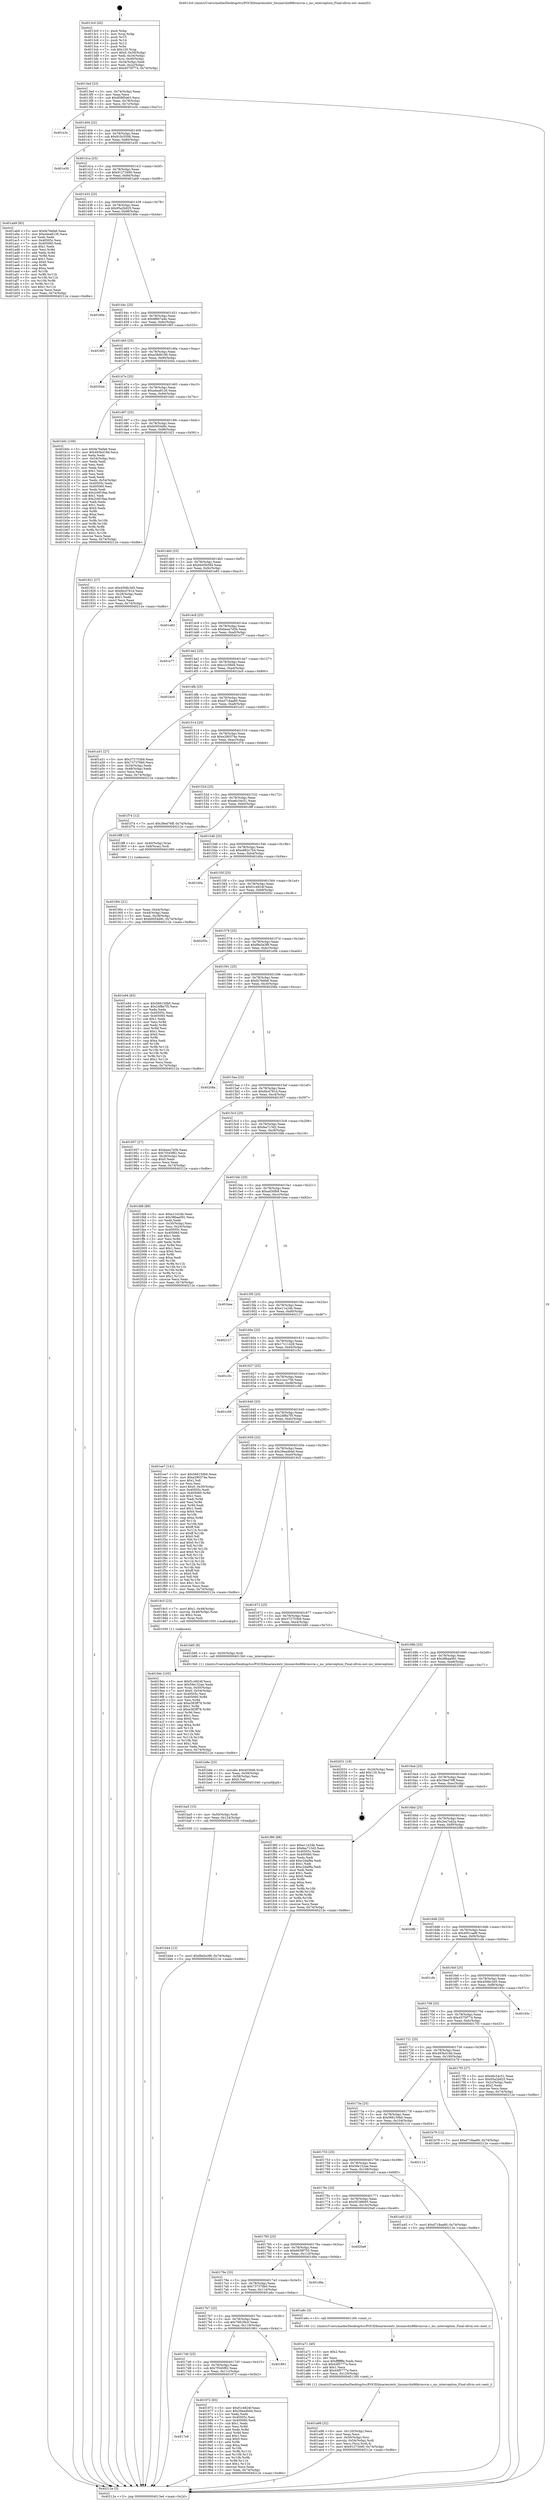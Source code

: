 digraph "0x4013c0" {
  label = "0x4013c0 (/mnt/c/Users/mathe/Desktop/tcc/POCII/binaries/extr_linuxarchx86kvmsvm.c_mc_interception_Final-ollvm.out::main(0))"
  labelloc = "t"
  node[shape=record]

  Entry [label="",width=0.3,height=0.3,shape=circle,fillcolor=black,style=filled]
  "0x4013ed" [label="{
     0x4013ed [23]\l
     | [instrs]\l
     &nbsp;&nbsp;0x4013ed \<+3\>: mov -0x74(%rbp),%eax\l
     &nbsp;&nbsp;0x4013f0 \<+2\>: mov %eax,%ecx\l
     &nbsp;&nbsp;0x4013f2 \<+6\>: sub $0x858f5e63,%ecx\l
     &nbsp;&nbsp;0x4013f8 \<+3\>: mov %eax,-0x78(%rbp)\l
     &nbsp;&nbsp;0x4013fb \<+3\>: mov %ecx,-0x7c(%rbp)\l
     &nbsp;&nbsp;0x4013fe \<+6\>: je 0000000000401e3c \<main+0xa7c\>\l
  }"]
  "0x401e3c" [label="{
     0x401e3c\l
  }", style=dashed]
  "0x401404" [label="{
     0x401404 [22]\l
     | [instrs]\l
     &nbsp;&nbsp;0x401404 \<+5\>: jmp 0000000000401409 \<main+0x49\>\l
     &nbsp;&nbsp;0x401409 \<+3\>: mov -0x78(%rbp),%eax\l
     &nbsp;&nbsp;0x40140c \<+5\>: sub $0x910c5508,%eax\l
     &nbsp;&nbsp;0x401411 \<+3\>: mov %eax,-0x80(%rbp)\l
     &nbsp;&nbsp;0x401414 \<+6\>: je 0000000000401e30 \<main+0xa70\>\l
  }"]
  Exit [label="",width=0.3,height=0.3,shape=circle,fillcolor=black,style=filled,peripheries=2]
  "0x401e30" [label="{
     0x401e30\l
  }", style=dashed]
  "0x40141a" [label="{
     0x40141a [25]\l
     | [instrs]\l
     &nbsp;&nbsp;0x40141a \<+5\>: jmp 000000000040141f \<main+0x5f\>\l
     &nbsp;&nbsp;0x40141f \<+3\>: mov -0x78(%rbp),%eax\l
     &nbsp;&nbsp;0x401422 \<+5\>: sub $0x91273490,%eax\l
     &nbsp;&nbsp;0x401427 \<+6\>: mov %eax,-0x84(%rbp)\l
     &nbsp;&nbsp;0x40142d \<+6\>: je 0000000000401ab9 \<main+0x6f9\>\l
  }"]
  "0x401bb4" [label="{
     0x401bb4 [12]\l
     | [instrs]\l
     &nbsp;&nbsp;0x401bb4 \<+7\>: movl $0xf9a5e3f8,-0x74(%rbp)\l
     &nbsp;&nbsp;0x401bbb \<+5\>: jmp 000000000040212e \<main+0xd6e\>\l
  }"]
  "0x401ab9" [label="{
     0x401ab9 [83]\l
     | [instrs]\l
     &nbsp;&nbsp;0x401ab9 \<+5\>: mov $0xfa76efa6,%eax\l
     &nbsp;&nbsp;0x401abe \<+5\>: mov $0xa4ea8126,%ecx\l
     &nbsp;&nbsp;0x401ac3 \<+2\>: xor %edx,%edx\l
     &nbsp;&nbsp;0x401ac5 \<+7\>: mov 0x40505c,%esi\l
     &nbsp;&nbsp;0x401acc \<+7\>: mov 0x405060,%edi\l
     &nbsp;&nbsp;0x401ad3 \<+3\>: sub $0x1,%edx\l
     &nbsp;&nbsp;0x401ad6 \<+3\>: mov %esi,%r8d\l
     &nbsp;&nbsp;0x401ad9 \<+3\>: add %edx,%r8d\l
     &nbsp;&nbsp;0x401adc \<+4\>: imul %r8d,%esi\l
     &nbsp;&nbsp;0x401ae0 \<+3\>: and $0x1,%esi\l
     &nbsp;&nbsp;0x401ae3 \<+3\>: cmp $0x0,%esi\l
     &nbsp;&nbsp;0x401ae6 \<+4\>: sete %r9b\l
     &nbsp;&nbsp;0x401aea \<+3\>: cmp $0xa,%edi\l
     &nbsp;&nbsp;0x401aed \<+4\>: setl %r10b\l
     &nbsp;&nbsp;0x401af1 \<+3\>: mov %r9b,%r11b\l
     &nbsp;&nbsp;0x401af4 \<+3\>: and %r10b,%r11b\l
     &nbsp;&nbsp;0x401af7 \<+3\>: xor %r10b,%r9b\l
     &nbsp;&nbsp;0x401afa \<+3\>: or %r9b,%r11b\l
     &nbsp;&nbsp;0x401afd \<+4\>: test $0x1,%r11b\l
     &nbsp;&nbsp;0x401b01 \<+3\>: cmovne %ecx,%eax\l
     &nbsp;&nbsp;0x401b04 \<+3\>: mov %eax,-0x74(%rbp)\l
     &nbsp;&nbsp;0x401b07 \<+5\>: jmp 000000000040212e \<main+0xd6e\>\l
  }"]
  "0x401433" [label="{
     0x401433 [25]\l
     | [instrs]\l
     &nbsp;&nbsp;0x401433 \<+5\>: jmp 0000000000401438 \<main+0x78\>\l
     &nbsp;&nbsp;0x401438 \<+3\>: mov -0x78(%rbp),%eax\l
     &nbsp;&nbsp;0x40143b \<+5\>: sub $0x95a2b925,%eax\l
     &nbsp;&nbsp;0x401440 \<+6\>: mov %eax,-0x88(%rbp)\l
     &nbsp;&nbsp;0x401446 \<+6\>: je 000000000040180e \<main+0x44e\>\l
  }"]
  "0x401ba5" [label="{
     0x401ba5 [15]\l
     | [instrs]\l
     &nbsp;&nbsp;0x401ba5 \<+4\>: mov -0x50(%rbp),%rdi\l
     &nbsp;&nbsp;0x401ba9 \<+6\>: mov %eax,-0x124(%rbp)\l
     &nbsp;&nbsp;0x401baf \<+5\>: call 0000000000401030 \<free@plt\>\l
     | [calls]\l
     &nbsp;&nbsp;0x401030 \{1\} (unknown)\l
  }"]
  "0x40180e" [label="{
     0x40180e\l
  }", style=dashed]
  "0x40144c" [label="{
     0x40144c [25]\l
     | [instrs]\l
     &nbsp;&nbsp;0x40144c \<+5\>: jmp 0000000000401451 \<main+0x91\>\l
     &nbsp;&nbsp;0x401451 \<+3\>: mov -0x78(%rbp),%eax\l
     &nbsp;&nbsp;0x401454 \<+5\>: sub $0x9f667a4b,%eax\l
     &nbsp;&nbsp;0x401459 \<+6\>: mov %eax,-0x8c(%rbp)\l
     &nbsp;&nbsp;0x40145f \<+6\>: je 00000000004018f3 \<main+0x533\>\l
  }"]
  "0x401b8e" [label="{
     0x401b8e [23]\l
     | [instrs]\l
     &nbsp;&nbsp;0x401b8e \<+10\>: movabs $0x4030d6,%rdi\l
     &nbsp;&nbsp;0x401b98 \<+3\>: mov %eax,-0x58(%rbp)\l
     &nbsp;&nbsp;0x401b9b \<+3\>: mov -0x58(%rbp),%esi\l
     &nbsp;&nbsp;0x401b9e \<+2\>: mov $0x0,%al\l
     &nbsp;&nbsp;0x401ba0 \<+5\>: call 0000000000401040 \<printf@plt\>\l
     | [calls]\l
     &nbsp;&nbsp;0x401040 \{1\} (unknown)\l
  }"]
  "0x4018f3" [label="{
     0x4018f3\l
  }", style=dashed]
  "0x401465" [label="{
     0x401465 [25]\l
     | [instrs]\l
     &nbsp;&nbsp;0x401465 \<+5\>: jmp 000000000040146a \<main+0xaa\>\l
     &nbsp;&nbsp;0x40146a \<+3\>: mov -0x78(%rbp),%eax\l
     &nbsp;&nbsp;0x40146d \<+5\>: sub $0xa38d6190,%eax\l
     &nbsp;&nbsp;0x401472 \<+6\>: mov %eax,-0x90(%rbp)\l
     &nbsp;&nbsp;0x401478 \<+6\>: je 0000000000402044 \<main+0xc84\>\l
  }"]
  "0x401a99" [label="{
     0x401a99 [32]\l
     | [instrs]\l
     &nbsp;&nbsp;0x401a99 \<+6\>: mov -0x120(%rbp),%ecx\l
     &nbsp;&nbsp;0x401a9f \<+3\>: imul %eax,%ecx\l
     &nbsp;&nbsp;0x401aa2 \<+4\>: mov -0x50(%rbp),%rsi\l
     &nbsp;&nbsp;0x401aa6 \<+4\>: movslq -0x54(%rbp),%rdi\l
     &nbsp;&nbsp;0x401aaa \<+3\>: mov %ecx,(%rsi,%rdi,4)\l
     &nbsp;&nbsp;0x401aad \<+7\>: movl $0x91273490,-0x74(%rbp)\l
     &nbsp;&nbsp;0x401ab4 \<+5\>: jmp 000000000040212e \<main+0xd6e\>\l
  }"]
  "0x402044" [label="{
     0x402044\l
  }", style=dashed]
  "0x40147e" [label="{
     0x40147e [25]\l
     | [instrs]\l
     &nbsp;&nbsp;0x40147e \<+5\>: jmp 0000000000401483 \<main+0xc3\>\l
     &nbsp;&nbsp;0x401483 \<+3\>: mov -0x78(%rbp),%eax\l
     &nbsp;&nbsp;0x401486 \<+5\>: sub $0xa4ea8126,%eax\l
     &nbsp;&nbsp;0x40148b \<+6\>: mov %eax,-0x94(%rbp)\l
     &nbsp;&nbsp;0x401491 \<+6\>: je 0000000000401b0c \<main+0x74c\>\l
  }"]
  "0x401a71" [label="{
     0x401a71 [40]\l
     | [instrs]\l
     &nbsp;&nbsp;0x401a71 \<+5\>: mov $0x2,%ecx\l
     &nbsp;&nbsp;0x401a76 \<+1\>: cltd\l
     &nbsp;&nbsp;0x401a77 \<+2\>: idiv %ecx\l
     &nbsp;&nbsp;0x401a79 \<+6\>: imul $0xfffffffe,%edx,%ecx\l
     &nbsp;&nbsp;0x401a7f \<+6\>: sub $0x44f5777e,%ecx\l
     &nbsp;&nbsp;0x401a85 \<+3\>: add $0x1,%ecx\l
     &nbsp;&nbsp;0x401a88 \<+6\>: add $0x44f5777e,%ecx\l
     &nbsp;&nbsp;0x401a8e \<+6\>: mov %ecx,-0x120(%rbp)\l
     &nbsp;&nbsp;0x401a94 \<+5\>: call 0000000000401160 \<next_i\>\l
     | [calls]\l
     &nbsp;&nbsp;0x401160 \{1\} (/mnt/c/Users/mathe/Desktop/tcc/POCII/binaries/extr_linuxarchx86kvmsvm.c_mc_interception_Final-ollvm.out::next_i)\l
  }"]
  "0x401b0c" [label="{
     0x401b0c [109]\l
     | [instrs]\l
     &nbsp;&nbsp;0x401b0c \<+5\>: mov $0xfa76efa6,%eax\l
     &nbsp;&nbsp;0x401b11 \<+5\>: mov $0x493b418d,%ecx\l
     &nbsp;&nbsp;0x401b16 \<+2\>: xor %edx,%edx\l
     &nbsp;&nbsp;0x401b18 \<+3\>: mov -0x54(%rbp),%esi\l
     &nbsp;&nbsp;0x401b1b \<+2\>: mov %edx,%edi\l
     &nbsp;&nbsp;0x401b1d \<+2\>: sub %esi,%edi\l
     &nbsp;&nbsp;0x401b1f \<+2\>: mov %edx,%esi\l
     &nbsp;&nbsp;0x401b21 \<+3\>: sub $0x1,%esi\l
     &nbsp;&nbsp;0x401b24 \<+2\>: add %esi,%edi\l
     &nbsp;&nbsp;0x401b26 \<+2\>: sub %edi,%edx\l
     &nbsp;&nbsp;0x401b28 \<+3\>: mov %edx,-0x54(%rbp)\l
     &nbsp;&nbsp;0x401b2b \<+7\>: mov 0x40505c,%edx\l
     &nbsp;&nbsp;0x401b32 \<+7\>: mov 0x405060,%esi\l
     &nbsp;&nbsp;0x401b39 \<+2\>: mov %edx,%edi\l
     &nbsp;&nbsp;0x401b3b \<+6\>: add $0x2c6f19aa,%edi\l
     &nbsp;&nbsp;0x401b41 \<+3\>: sub $0x1,%edi\l
     &nbsp;&nbsp;0x401b44 \<+6\>: sub $0x2c6f19aa,%edi\l
     &nbsp;&nbsp;0x401b4a \<+3\>: imul %edi,%edx\l
     &nbsp;&nbsp;0x401b4d \<+3\>: and $0x1,%edx\l
     &nbsp;&nbsp;0x401b50 \<+3\>: cmp $0x0,%edx\l
     &nbsp;&nbsp;0x401b53 \<+4\>: sete %r8b\l
     &nbsp;&nbsp;0x401b57 \<+3\>: cmp $0xa,%esi\l
     &nbsp;&nbsp;0x401b5a \<+4\>: setl %r9b\l
     &nbsp;&nbsp;0x401b5e \<+3\>: mov %r8b,%r10b\l
     &nbsp;&nbsp;0x401b61 \<+3\>: and %r9b,%r10b\l
     &nbsp;&nbsp;0x401b64 \<+3\>: xor %r9b,%r8b\l
     &nbsp;&nbsp;0x401b67 \<+3\>: or %r8b,%r10b\l
     &nbsp;&nbsp;0x401b6a \<+4\>: test $0x1,%r10b\l
     &nbsp;&nbsp;0x401b6e \<+3\>: cmovne %ecx,%eax\l
     &nbsp;&nbsp;0x401b71 \<+3\>: mov %eax,-0x74(%rbp)\l
     &nbsp;&nbsp;0x401b74 \<+5\>: jmp 000000000040212e \<main+0xd6e\>\l
  }"]
  "0x401497" [label="{
     0x401497 [25]\l
     | [instrs]\l
     &nbsp;&nbsp;0x401497 \<+5\>: jmp 000000000040149c \<main+0xdc\>\l
     &nbsp;&nbsp;0x40149c \<+3\>: mov -0x78(%rbp),%eax\l
     &nbsp;&nbsp;0x40149f \<+5\>: sub $0xb0054d9c,%eax\l
     &nbsp;&nbsp;0x4014a4 \<+6\>: mov %eax,-0x98(%rbp)\l
     &nbsp;&nbsp;0x4014aa \<+6\>: je 0000000000401921 \<main+0x561\>\l
  }"]
  "0x4019dc" [label="{
     0x4019dc [105]\l
     | [instrs]\l
     &nbsp;&nbsp;0x4019dc \<+5\>: mov $0xf1c4824f,%ecx\l
     &nbsp;&nbsp;0x4019e1 \<+5\>: mov $0x59e152ae,%edx\l
     &nbsp;&nbsp;0x4019e6 \<+4\>: mov %rax,-0x50(%rbp)\l
     &nbsp;&nbsp;0x4019ea \<+7\>: movl $0x0,-0x54(%rbp)\l
     &nbsp;&nbsp;0x4019f1 \<+7\>: mov 0x40505c,%esi\l
     &nbsp;&nbsp;0x4019f8 \<+8\>: mov 0x405060,%r8d\l
     &nbsp;&nbsp;0x401a00 \<+3\>: mov %esi,%r9d\l
     &nbsp;&nbsp;0x401a03 \<+7\>: add $0xe383ff78,%r9d\l
     &nbsp;&nbsp;0x401a0a \<+4\>: sub $0x1,%r9d\l
     &nbsp;&nbsp;0x401a0e \<+7\>: sub $0xe383ff78,%r9d\l
     &nbsp;&nbsp;0x401a15 \<+4\>: imul %r9d,%esi\l
     &nbsp;&nbsp;0x401a19 \<+3\>: and $0x1,%esi\l
     &nbsp;&nbsp;0x401a1c \<+3\>: cmp $0x0,%esi\l
     &nbsp;&nbsp;0x401a1f \<+4\>: sete %r10b\l
     &nbsp;&nbsp;0x401a23 \<+4\>: cmp $0xa,%r8d\l
     &nbsp;&nbsp;0x401a27 \<+4\>: setl %r11b\l
     &nbsp;&nbsp;0x401a2b \<+3\>: mov %r10b,%bl\l
     &nbsp;&nbsp;0x401a2e \<+3\>: and %r11b,%bl\l
     &nbsp;&nbsp;0x401a31 \<+3\>: xor %r11b,%r10b\l
     &nbsp;&nbsp;0x401a34 \<+3\>: or %r10b,%bl\l
     &nbsp;&nbsp;0x401a37 \<+3\>: test $0x1,%bl\l
     &nbsp;&nbsp;0x401a3a \<+3\>: cmovne %edx,%ecx\l
     &nbsp;&nbsp;0x401a3d \<+3\>: mov %ecx,-0x74(%rbp)\l
     &nbsp;&nbsp;0x401a40 \<+5\>: jmp 000000000040212e \<main+0xd6e\>\l
  }"]
  "0x401921" [label="{
     0x401921 [27]\l
     | [instrs]\l
     &nbsp;&nbsp;0x401921 \<+5\>: mov $0x4568c3d5,%eax\l
     &nbsp;&nbsp;0x401926 \<+5\>: mov $0xfdcd781d,%ecx\l
     &nbsp;&nbsp;0x40192b \<+3\>: mov -0x28(%rbp),%edx\l
     &nbsp;&nbsp;0x40192e \<+3\>: cmp $0x1,%edx\l
     &nbsp;&nbsp;0x401931 \<+3\>: cmovl %ecx,%eax\l
     &nbsp;&nbsp;0x401934 \<+3\>: mov %eax,-0x74(%rbp)\l
     &nbsp;&nbsp;0x401937 \<+5\>: jmp 000000000040212e \<main+0xd6e\>\l
  }"]
  "0x4014b0" [label="{
     0x4014b0 [25]\l
     | [instrs]\l
     &nbsp;&nbsp;0x4014b0 \<+5\>: jmp 00000000004014b5 \<main+0xf5\>\l
     &nbsp;&nbsp;0x4014b5 \<+3\>: mov -0x78(%rbp),%eax\l
     &nbsp;&nbsp;0x4014b8 \<+5\>: sub $0xbb45b584,%eax\l
     &nbsp;&nbsp;0x4014bd \<+6\>: mov %eax,-0x9c(%rbp)\l
     &nbsp;&nbsp;0x4014c3 \<+6\>: je 0000000000401e83 \<main+0xac3\>\l
  }"]
  "0x4017e9" [label="{
     0x4017e9\l
  }", style=dashed]
  "0x401e83" [label="{
     0x401e83\l
  }", style=dashed]
  "0x4014c9" [label="{
     0x4014c9 [25]\l
     | [instrs]\l
     &nbsp;&nbsp;0x4014c9 \<+5\>: jmp 00000000004014ce \<main+0x10e\>\l
     &nbsp;&nbsp;0x4014ce \<+3\>: mov -0x78(%rbp),%eax\l
     &nbsp;&nbsp;0x4014d1 \<+5\>: sub $0xbeea7d3b,%eax\l
     &nbsp;&nbsp;0x4014d6 \<+6\>: mov %eax,-0xa0(%rbp)\l
     &nbsp;&nbsp;0x4014dc \<+6\>: je 0000000000401e77 \<main+0xab7\>\l
  }"]
  "0x401972" [label="{
     0x401972 [83]\l
     | [instrs]\l
     &nbsp;&nbsp;0x401972 \<+5\>: mov $0xf1c4824f,%eax\l
     &nbsp;&nbsp;0x401977 \<+5\>: mov $0x26ea4b4d,%ecx\l
     &nbsp;&nbsp;0x40197c \<+2\>: xor %edx,%edx\l
     &nbsp;&nbsp;0x40197e \<+7\>: mov 0x40505c,%esi\l
     &nbsp;&nbsp;0x401985 \<+7\>: mov 0x405060,%edi\l
     &nbsp;&nbsp;0x40198c \<+3\>: sub $0x1,%edx\l
     &nbsp;&nbsp;0x40198f \<+3\>: mov %esi,%r8d\l
     &nbsp;&nbsp;0x401992 \<+3\>: add %edx,%r8d\l
     &nbsp;&nbsp;0x401995 \<+4\>: imul %r8d,%esi\l
     &nbsp;&nbsp;0x401999 \<+3\>: and $0x1,%esi\l
     &nbsp;&nbsp;0x40199c \<+3\>: cmp $0x0,%esi\l
     &nbsp;&nbsp;0x40199f \<+4\>: sete %r9b\l
     &nbsp;&nbsp;0x4019a3 \<+3\>: cmp $0xa,%edi\l
     &nbsp;&nbsp;0x4019a6 \<+4\>: setl %r10b\l
     &nbsp;&nbsp;0x4019aa \<+3\>: mov %r9b,%r11b\l
     &nbsp;&nbsp;0x4019ad \<+3\>: and %r10b,%r11b\l
     &nbsp;&nbsp;0x4019b0 \<+3\>: xor %r10b,%r9b\l
     &nbsp;&nbsp;0x4019b3 \<+3\>: or %r9b,%r11b\l
     &nbsp;&nbsp;0x4019b6 \<+4\>: test $0x1,%r11b\l
     &nbsp;&nbsp;0x4019ba \<+3\>: cmovne %ecx,%eax\l
     &nbsp;&nbsp;0x4019bd \<+3\>: mov %eax,-0x74(%rbp)\l
     &nbsp;&nbsp;0x4019c0 \<+5\>: jmp 000000000040212e \<main+0xd6e\>\l
  }"]
  "0x401e77" [label="{
     0x401e77\l
  }", style=dashed]
  "0x4014e2" [label="{
     0x4014e2 [25]\l
     | [instrs]\l
     &nbsp;&nbsp;0x4014e2 \<+5\>: jmp 00000000004014e7 \<main+0x127\>\l
     &nbsp;&nbsp;0x4014e7 \<+3\>: mov -0x78(%rbp),%eax\l
     &nbsp;&nbsp;0x4014ea \<+5\>: sub $0xc2c5fbf4,%eax\l
     &nbsp;&nbsp;0x4014ef \<+6\>: mov %eax,-0xa4(%rbp)\l
     &nbsp;&nbsp;0x4014f5 \<+6\>: je 0000000000401bc0 \<main+0x800\>\l
  }"]
  "0x4017d0" [label="{
     0x4017d0 [25]\l
     | [instrs]\l
     &nbsp;&nbsp;0x4017d0 \<+5\>: jmp 00000000004017d5 \<main+0x415\>\l
     &nbsp;&nbsp;0x4017d5 \<+3\>: mov -0x78(%rbp),%eax\l
     &nbsp;&nbsp;0x4017d8 \<+5\>: sub $0x7f345f82,%eax\l
     &nbsp;&nbsp;0x4017dd \<+6\>: mov %eax,-0x11c(%rbp)\l
     &nbsp;&nbsp;0x4017e3 \<+6\>: je 0000000000401972 \<main+0x5b2\>\l
  }"]
  "0x401bc0" [label="{
     0x401bc0\l
  }", style=dashed]
  "0x4014fb" [label="{
     0x4014fb [25]\l
     | [instrs]\l
     &nbsp;&nbsp;0x4014fb \<+5\>: jmp 0000000000401500 \<main+0x140\>\l
     &nbsp;&nbsp;0x401500 \<+3\>: mov -0x78(%rbp),%eax\l
     &nbsp;&nbsp;0x401503 \<+5\>: sub $0xd718aa80,%eax\l
     &nbsp;&nbsp;0x401508 \<+6\>: mov %eax,-0xa8(%rbp)\l
     &nbsp;&nbsp;0x40150e \<+6\>: je 0000000000401a51 \<main+0x691\>\l
  }"]
  "0x401861" [label="{
     0x401861\l
  }", style=dashed]
  "0x401a51" [label="{
     0x401a51 [27]\l
     | [instrs]\l
     &nbsp;&nbsp;0x401a51 \<+5\>: mov $0x372753b9,%eax\l
     &nbsp;&nbsp;0x401a56 \<+5\>: mov $0x737376b0,%ecx\l
     &nbsp;&nbsp;0x401a5b \<+3\>: mov -0x54(%rbp),%edx\l
     &nbsp;&nbsp;0x401a5e \<+3\>: cmp -0x48(%rbp),%edx\l
     &nbsp;&nbsp;0x401a61 \<+3\>: cmovl %ecx,%eax\l
     &nbsp;&nbsp;0x401a64 \<+3\>: mov %eax,-0x74(%rbp)\l
     &nbsp;&nbsp;0x401a67 \<+5\>: jmp 000000000040212e \<main+0xd6e\>\l
  }"]
  "0x401514" [label="{
     0x401514 [25]\l
     | [instrs]\l
     &nbsp;&nbsp;0x401514 \<+5\>: jmp 0000000000401519 \<main+0x159\>\l
     &nbsp;&nbsp;0x401519 \<+3\>: mov -0x78(%rbp),%eax\l
     &nbsp;&nbsp;0x40151c \<+5\>: sub $0xe290374e,%eax\l
     &nbsp;&nbsp;0x401521 \<+6\>: mov %eax,-0xac(%rbp)\l
     &nbsp;&nbsp;0x401527 \<+6\>: je 0000000000401f74 \<main+0xbb4\>\l
  }"]
  "0x4017b7" [label="{
     0x4017b7 [25]\l
     | [instrs]\l
     &nbsp;&nbsp;0x4017b7 \<+5\>: jmp 00000000004017bc \<main+0x3fc\>\l
     &nbsp;&nbsp;0x4017bc \<+3\>: mov -0x78(%rbp),%eax\l
     &nbsp;&nbsp;0x4017bf \<+5\>: sub $0x76fc39c0,%eax\l
     &nbsp;&nbsp;0x4017c4 \<+6\>: mov %eax,-0x118(%rbp)\l
     &nbsp;&nbsp;0x4017ca \<+6\>: je 0000000000401861 \<main+0x4a1\>\l
  }"]
  "0x401f74" [label="{
     0x401f74 [12]\l
     | [instrs]\l
     &nbsp;&nbsp;0x401f74 \<+7\>: movl $0x39ed76ff,-0x74(%rbp)\l
     &nbsp;&nbsp;0x401f7b \<+5\>: jmp 000000000040212e \<main+0xd6e\>\l
  }"]
  "0x40152d" [label="{
     0x40152d [25]\l
     | [instrs]\l
     &nbsp;&nbsp;0x40152d \<+5\>: jmp 0000000000401532 \<main+0x172\>\l
     &nbsp;&nbsp;0x401532 \<+3\>: mov -0x78(%rbp),%eax\l
     &nbsp;&nbsp;0x401535 \<+5\>: sub $0xe6c54c51,%eax\l
     &nbsp;&nbsp;0x40153a \<+6\>: mov %eax,-0xb0(%rbp)\l
     &nbsp;&nbsp;0x401540 \<+6\>: je 00000000004018ff \<main+0x53f\>\l
  }"]
  "0x401a6c" [label="{
     0x401a6c [5]\l
     | [instrs]\l
     &nbsp;&nbsp;0x401a6c \<+5\>: call 0000000000401160 \<next_i\>\l
     | [calls]\l
     &nbsp;&nbsp;0x401160 \{1\} (/mnt/c/Users/mathe/Desktop/tcc/POCII/binaries/extr_linuxarchx86kvmsvm.c_mc_interception_Final-ollvm.out::next_i)\l
  }"]
  "0x4018ff" [label="{
     0x4018ff [13]\l
     | [instrs]\l
     &nbsp;&nbsp;0x4018ff \<+4\>: mov -0x40(%rbp),%rax\l
     &nbsp;&nbsp;0x401903 \<+4\>: mov 0x8(%rax),%rdi\l
     &nbsp;&nbsp;0x401907 \<+5\>: call 0000000000401060 \<atoi@plt\>\l
     | [calls]\l
     &nbsp;&nbsp;0x401060 \{1\} (unknown)\l
  }"]
  "0x401546" [label="{
     0x401546 [25]\l
     | [instrs]\l
     &nbsp;&nbsp;0x401546 \<+5\>: jmp 000000000040154b \<main+0x18b\>\l
     &nbsp;&nbsp;0x40154b \<+3\>: mov -0x78(%rbp),%eax\l
     &nbsp;&nbsp;0x40154e \<+5\>: sub $0xe982c7b4,%eax\l
     &nbsp;&nbsp;0x401553 \<+6\>: mov %eax,-0xb4(%rbp)\l
     &nbsp;&nbsp;0x401559 \<+6\>: je 0000000000401d0a \<main+0x94a\>\l
  }"]
  "0x40179e" [label="{
     0x40179e [25]\l
     | [instrs]\l
     &nbsp;&nbsp;0x40179e \<+5\>: jmp 00000000004017a3 \<main+0x3e3\>\l
     &nbsp;&nbsp;0x4017a3 \<+3\>: mov -0x78(%rbp),%eax\l
     &nbsp;&nbsp;0x4017a6 \<+5\>: sub $0x737376b0,%eax\l
     &nbsp;&nbsp;0x4017ab \<+6\>: mov %eax,-0x114(%rbp)\l
     &nbsp;&nbsp;0x4017b1 \<+6\>: je 0000000000401a6c \<main+0x6ac\>\l
  }"]
  "0x401d0a" [label="{
     0x401d0a\l
  }", style=dashed]
  "0x40155f" [label="{
     0x40155f [25]\l
     | [instrs]\l
     &nbsp;&nbsp;0x40155f \<+5\>: jmp 0000000000401564 \<main+0x1a4\>\l
     &nbsp;&nbsp;0x401564 \<+3\>: mov -0x78(%rbp),%eax\l
     &nbsp;&nbsp;0x401567 \<+5\>: sub $0xf1c4824f,%eax\l
     &nbsp;&nbsp;0x40156c \<+6\>: mov %eax,-0xb8(%rbp)\l
     &nbsp;&nbsp;0x401572 \<+6\>: je 000000000040205c \<main+0xc9c\>\l
  }"]
  "0x401d9a" [label="{
     0x401d9a\l
  }", style=dashed]
  "0x40205c" [label="{
     0x40205c\l
  }", style=dashed]
  "0x401578" [label="{
     0x401578 [25]\l
     | [instrs]\l
     &nbsp;&nbsp;0x401578 \<+5\>: jmp 000000000040157d \<main+0x1bd\>\l
     &nbsp;&nbsp;0x40157d \<+3\>: mov -0x78(%rbp),%eax\l
     &nbsp;&nbsp;0x401580 \<+5\>: sub $0xf9a5e3f8,%eax\l
     &nbsp;&nbsp;0x401585 \<+6\>: mov %eax,-0xbc(%rbp)\l
     &nbsp;&nbsp;0x40158b \<+6\>: je 0000000000401e94 \<main+0xad4\>\l
  }"]
  "0x401785" [label="{
     0x401785 [25]\l
     | [instrs]\l
     &nbsp;&nbsp;0x401785 \<+5\>: jmp 000000000040178a \<main+0x3ca\>\l
     &nbsp;&nbsp;0x40178a \<+3\>: mov -0x78(%rbp),%eax\l
     &nbsp;&nbsp;0x40178d \<+5\>: sub $0x6639f755,%eax\l
     &nbsp;&nbsp;0x401792 \<+6\>: mov %eax,-0x110(%rbp)\l
     &nbsp;&nbsp;0x401798 \<+6\>: je 0000000000401d9a \<main+0x9da\>\l
  }"]
  "0x401e94" [label="{
     0x401e94 [83]\l
     | [instrs]\l
     &nbsp;&nbsp;0x401e94 \<+5\>: mov $0x566150b0,%eax\l
     &nbsp;&nbsp;0x401e99 \<+5\>: mov $0x24f8a7f5,%ecx\l
     &nbsp;&nbsp;0x401e9e \<+2\>: xor %edx,%edx\l
     &nbsp;&nbsp;0x401ea0 \<+7\>: mov 0x40505c,%esi\l
     &nbsp;&nbsp;0x401ea7 \<+7\>: mov 0x405060,%edi\l
     &nbsp;&nbsp;0x401eae \<+3\>: sub $0x1,%edx\l
     &nbsp;&nbsp;0x401eb1 \<+3\>: mov %esi,%r8d\l
     &nbsp;&nbsp;0x401eb4 \<+3\>: add %edx,%r8d\l
     &nbsp;&nbsp;0x401eb7 \<+4\>: imul %r8d,%esi\l
     &nbsp;&nbsp;0x401ebb \<+3\>: and $0x1,%esi\l
     &nbsp;&nbsp;0x401ebe \<+3\>: cmp $0x0,%esi\l
     &nbsp;&nbsp;0x401ec1 \<+4\>: sete %r9b\l
     &nbsp;&nbsp;0x401ec5 \<+3\>: cmp $0xa,%edi\l
     &nbsp;&nbsp;0x401ec8 \<+4\>: setl %r10b\l
     &nbsp;&nbsp;0x401ecc \<+3\>: mov %r9b,%r11b\l
     &nbsp;&nbsp;0x401ecf \<+3\>: and %r10b,%r11b\l
     &nbsp;&nbsp;0x401ed2 \<+3\>: xor %r10b,%r9b\l
     &nbsp;&nbsp;0x401ed5 \<+3\>: or %r9b,%r11b\l
     &nbsp;&nbsp;0x401ed8 \<+4\>: test $0x1,%r11b\l
     &nbsp;&nbsp;0x401edc \<+3\>: cmovne %ecx,%eax\l
     &nbsp;&nbsp;0x401edf \<+3\>: mov %eax,-0x74(%rbp)\l
     &nbsp;&nbsp;0x401ee2 \<+5\>: jmp 000000000040212e \<main+0xd6e\>\l
  }"]
  "0x401591" [label="{
     0x401591 [25]\l
     | [instrs]\l
     &nbsp;&nbsp;0x401591 \<+5\>: jmp 0000000000401596 \<main+0x1d6\>\l
     &nbsp;&nbsp;0x401596 \<+3\>: mov -0x78(%rbp),%eax\l
     &nbsp;&nbsp;0x401599 \<+5\>: sub $0xfa76efa6,%eax\l
     &nbsp;&nbsp;0x40159e \<+6\>: mov %eax,-0xc0(%rbp)\l
     &nbsp;&nbsp;0x4015a4 \<+6\>: je 000000000040208a \<main+0xcca\>\l
  }"]
  "0x4020a9" [label="{
     0x4020a9\l
  }", style=dashed]
  "0x40208a" [label="{
     0x40208a\l
  }", style=dashed]
  "0x4015aa" [label="{
     0x4015aa [25]\l
     | [instrs]\l
     &nbsp;&nbsp;0x4015aa \<+5\>: jmp 00000000004015af \<main+0x1ef\>\l
     &nbsp;&nbsp;0x4015af \<+3\>: mov -0x78(%rbp),%eax\l
     &nbsp;&nbsp;0x4015b2 \<+5\>: sub $0xfdcd781d,%eax\l
     &nbsp;&nbsp;0x4015b7 \<+6\>: mov %eax,-0xc4(%rbp)\l
     &nbsp;&nbsp;0x4015bd \<+6\>: je 0000000000401957 \<main+0x597\>\l
  }"]
  "0x40176c" [label="{
     0x40176c [25]\l
     | [instrs]\l
     &nbsp;&nbsp;0x40176c \<+5\>: jmp 0000000000401771 \<main+0x3b1\>\l
     &nbsp;&nbsp;0x401771 \<+3\>: mov -0x78(%rbp),%eax\l
     &nbsp;&nbsp;0x401774 \<+5\>: sub $0x5f198065,%eax\l
     &nbsp;&nbsp;0x401779 \<+6\>: mov %eax,-0x10c(%rbp)\l
     &nbsp;&nbsp;0x40177f \<+6\>: je 00000000004020a9 \<main+0xce9\>\l
  }"]
  "0x401957" [label="{
     0x401957 [27]\l
     | [instrs]\l
     &nbsp;&nbsp;0x401957 \<+5\>: mov $0xbeea7d3b,%eax\l
     &nbsp;&nbsp;0x40195c \<+5\>: mov $0x7f345f82,%ecx\l
     &nbsp;&nbsp;0x401961 \<+3\>: mov -0x28(%rbp),%edx\l
     &nbsp;&nbsp;0x401964 \<+3\>: cmp $0x0,%edx\l
     &nbsp;&nbsp;0x401967 \<+3\>: cmove %ecx,%eax\l
     &nbsp;&nbsp;0x40196a \<+3\>: mov %eax,-0x74(%rbp)\l
     &nbsp;&nbsp;0x40196d \<+5\>: jmp 000000000040212e \<main+0xd6e\>\l
  }"]
  "0x4015c3" [label="{
     0x4015c3 [25]\l
     | [instrs]\l
     &nbsp;&nbsp;0x4015c3 \<+5\>: jmp 00000000004015c8 \<main+0x208\>\l
     &nbsp;&nbsp;0x4015c8 \<+3\>: mov -0x78(%rbp),%eax\l
     &nbsp;&nbsp;0x4015cb \<+5\>: sub $0xfea713d2,%eax\l
     &nbsp;&nbsp;0x4015d0 \<+6\>: mov %eax,-0xc8(%rbp)\l
     &nbsp;&nbsp;0x4015d6 \<+6\>: je 0000000000401fd8 \<main+0xc18\>\l
  }"]
  "0x401a45" [label="{
     0x401a45 [12]\l
     | [instrs]\l
     &nbsp;&nbsp;0x401a45 \<+7\>: movl $0xd718aa80,-0x74(%rbp)\l
     &nbsp;&nbsp;0x401a4c \<+5\>: jmp 000000000040212e \<main+0xd6e\>\l
  }"]
  "0x401fd8" [label="{
     0x401fd8 [89]\l
     | [instrs]\l
     &nbsp;&nbsp;0x401fd8 \<+5\>: mov $0xe11e24b,%eax\l
     &nbsp;&nbsp;0x401fdd \<+5\>: mov $0x38baa091,%ecx\l
     &nbsp;&nbsp;0x401fe2 \<+2\>: xor %edx,%edx\l
     &nbsp;&nbsp;0x401fe4 \<+3\>: mov -0x30(%rbp),%esi\l
     &nbsp;&nbsp;0x401fe7 \<+3\>: mov %esi,-0x24(%rbp)\l
     &nbsp;&nbsp;0x401fea \<+7\>: mov 0x40505c,%esi\l
     &nbsp;&nbsp;0x401ff1 \<+7\>: mov 0x405060,%edi\l
     &nbsp;&nbsp;0x401ff8 \<+3\>: sub $0x1,%edx\l
     &nbsp;&nbsp;0x401ffb \<+3\>: mov %esi,%r8d\l
     &nbsp;&nbsp;0x401ffe \<+3\>: add %edx,%r8d\l
     &nbsp;&nbsp;0x402001 \<+4\>: imul %r8d,%esi\l
     &nbsp;&nbsp;0x402005 \<+3\>: and $0x1,%esi\l
     &nbsp;&nbsp;0x402008 \<+3\>: cmp $0x0,%esi\l
     &nbsp;&nbsp;0x40200b \<+4\>: sete %r9b\l
     &nbsp;&nbsp;0x40200f \<+3\>: cmp $0xa,%edi\l
     &nbsp;&nbsp;0x402012 \<+4\>: setl %r10b\l
     &nbsp;&nbsp;0x402016 \<+3\>: mov %r9b,%r11b\l
     &nbsp;&nbsp;0x402019 \<+3\>: and %r10b,%r11b\l
     &nbsp;&nbsp;0x40201c \<+3\>: xor %r10b,%r9b\l
     &nbsp;&nbsp;0x40201f \<+3\>: or %r9b,%r11b\l
     &nbsp;&nbsp;0x402022 \<+4\>: test $0x1,%r11b\l
     &nbsp;&nbsp;0x402026 \<+3\>: cmovne %ecx,%eax\l
     &nbsp;&nbsp;0x402029 \<+3\>: mov %eax,-0x74(%rbp)\l
     &nbsp;&nbsp;0x40202c \<+5\>: jmp 000000000040212e \<main+0xd6e\>\l
  }"]
  "0x4015dc" [label="{
     0x4015dc [25]\l
     | [instrs]\l
     &nbsp;&nbsp;0x4015dc \<+5\>: jmp 00000000004015e1 \<main+0x221\>\l
     &nbsp;&nbsp;0x4015e1 \<+3\>: mov -0x78(%rbp),%eax\l
     &nbsp;&nbsp;0x4015e4 \<+5\>: sub $0xad30fb8,%eax\l
     &nbsp;&nbsp;0x4015e9 \<+6\>: mov %eax,-0xcc(%rbp)\l
     &nbsp;&nbsp;0x4015ef \<+6\>: je 0000000000401bee \<main+0x82e\>\l
  }"]
  "0x401753" [label="{
     0x401753 [25]\l
     | [instrs]\l
     &nbsp;&nbsp;0x401753 \<+5\>: jmp 0000000000401758 \<main+0x398\>\l
     &nbsp;&nbsp;0x401758 \<+3\>: mov -0x78(%rbp),%eax\l
     &nbsp;&nbsp;0x40175b \<+5\>: sub $0x59e152ae,%eax\l
     &nbsp;&nbsp;0x401760 \<+6\>: mov %eax,-0x108(%rbp)\l
     &nbsp;&nbsp;0x401766 \<+6\>: je 0000000000401a45 \<main+0x685\>\l
  }"]
  "0x401bee" [label="{
     0x401bee\l
  }", style=dashed]
  "0x4015f5" [label="{
     0x4015f5 [25]\l
     | [instrs]\l
     &nbsp;&nbsp;0x4015f5 \<+5\>: jmp 00000000004015fa \<main+0x23a\>\l
     &nbsp;&nbsp;0x4015fa \<+3\>: mov -0x78(%rbp),%eax\l
     &nbsp;&nbsp;0x4015fd \<+5\>: sub $0xe11e24b,%eax\l
     &nbsp;&nbsp;0x401602 \<+6\>: mov %eax,-0xd0(%rbp)\l
     &nbsp;&nbsp;0x401608 \<+6\>: je 0000000000402127 \<main+0xd67\>\l
  }"]
  "0x402114" [label="{
     0x402114\l
  }", style=dashed]
  "0x402127" [label="{
     0x402127\l
  }", style=dashed]
  "0x40160e" [label="{
     0x40160e [25]\l
     | [instrs]\l
     &nbsp;&nbsp;0x40160e \<+5\>: jmp 0000000000401613 \<main+0x253\>\l
     &nbsp;&nbsp;0x401613 \<+3\>: mov -0x78(%rbp),%eax\l
     &nbsp;&nbsp;0x401616 \<+5\>: sub $0x17c11428,%eax\l
     &nbsp;&nbsp;0x40161b \<+6\>: mov %eax,-0xd4(%rbp)\l
     &nbsp;&nbsp;0x401621 \<+6\>: je 0000000000401c5c \<main+0x89c\>\l
  }"]
  "0x40173a" [label="{
     0x40173a [25]\l
     | [instrs]\l
     &nbsp;&nbsp;0x40173a \<+5\>: jmp 000000000040173f \<main+0x37f\>\l
     &nbsp;&nbsp;0x40173f \<+3\>: mov -0x78(%rbp),%eax\l
     &nbsp;&nbsp;0x401742 \<+5\>: sub $0x566150b0,%eax\l
     &nbsp;&nbsp;0x401747 \<+6\>: mov %eax,-0x104(%rbp)\l
     &nbsp;&nbsp;0x40174d \<+6\>: je 0000000000402114 \<main+0xd54\>\l
  }"]
  "0x401c5c" [label="{
     0x401c5c\l
  }", style=dashed]
  "0x401627" [label="{
     0x401627 [25]\l
     | [instrs]\l
     &nbsp;&nbsp;0x401627 \<+5\>: jmp 000000000040162c \<main+0x26c\>\l
     &nbsp;&nbsp;0x40162c \<+3\>: mov -0x78(%rbp),%eax\l
     &nbsp;&nbsp;0x40162f \<+5\>: sub $0x21ecc756,%eax\l
     &nbsp;&nbsp;0x401634 \<+6\>: mov %eax,-0xd8(%rbp)\l
     &nbsp;&nbsp;0x40163a \<+6\>: je 0000000000401c09 \<main+0x849\>\l
  }"]
  "0x401b79" [label="{
     0x401b79 [12]\l
     | [instrs]\l
     &nbsp;&nbsp;0x401b79 \<+7\>: movl $0xd718aa80,-0x74(%rbp)\l
     &nbsp;&nbsp;0x401b80 \<+5\>: jmp 000000000040212e \<main+0xd6e\>\l
  }"]
  "0x401c09" [label="{
     0x401c09\l
  }", style=dashed]
  "0x401640" [label="{
     0x401640 [25]\l
     | [instrs]\l
     &nbsp;&nbsp;0x401640 \<+5\>: jmp 0000000000401645 \<main+0x285\>\l
     &nbsp;&nbsp;0x401645 \<+3\>: mov -0x78(%rbp),%eax\l
     &nbsp;&nbsp;0x401648 \<+5\>: sub $0x24f8a7f5,%eax\l
     &nbsp;&nbsp;0x40164d \<+6\>: mov %eax,-0xdc(%rbp)\l
     &nbsp;&nbsp;0x401653 \<+6\>: je 0000000000401ee7 \<main+0xb27\>\l
  }"]
  "0x40190c" [label="{
     0x40190c [21]\l
     | [instrs]\l
     &nbsp;&nbsp;0x40190c \<+3\>: mov %eax,-0x44(%rbp)\l
     &nbsp;&nbsp;0x40190f \<+3\>: mov -0x44(%rbp),%eax\l
     &nbsp;&nbsp;0x401912 \<+3\>: mov %eax,-0x28(%rbp)\l
     &nbsp;&nbsp;0x401915 \<+7\>: movl $0xb0054d9c,-0x74(%rbp)\l
     &nbsp;&nbsp;0x40191c \<+5\>: jmp 000000000040212e \<main+0xd6e\>\l
  }"]
  "0x401ee7" [label="{
     0x401ee7 [141]\l
     | [instrs]\l
     &nbsp;&nbsp;0x401ee7 \<+5\>: mov $0x566150b0,%eax\l
     &nbsp;&nbsp;0x401eec \<+5\>: mov $0xe290374e,%ecx\l
     &nbsp;&nbsp;0x401ef1 \<+2\>: mov $0x1,%dl\l
     &nbsp;&nbsp;0x401ef3 \<+2\>: xor %esi,%esi\l
     &nbsp;&nbsp;0x401ef5 \<+7\>: movl $0x0,-0x30(%rbp)\l
     &nbsp;&nbsp;0x401efc \<+7\>: mov 0x40505c,%edi\l
     &nbsp;&nbsp;0x401f03 \<+8\>: mov 0x405060,%r8d\l
     &nbsp;&nbsp;0x401f0b \<+3\>: sub $0x1,%esi\l
     &nbsp;&nbsp;0x401f0e \<+3\>: mov %edi,%r9d\l
     &nbsp;&nbsp;0x401f11 \<+3\>: add %esi,%r9d\l
     &nbsp;&nbsp;0x401f14 \<+4\>: imul %r9d,%edi\l
     &nbsp;&nbsp;0x401f18 \<+3\>: and $0x1,%edi\l
     &nbsp;&nbsp;0x401f1b \<+3\>: cmp $0x0,%edi\l
     &nbsp;&nbsp;0x401f1e \<+4\>: sete %r10b\l
     &nbsp;&nbsp;0x401f22 \<+4\>: cmp $0xa,%r8d\l
     &nbsp;&nbsp;0x401f26 \<+4\>: setl %r11b\l
     &nbsp;&nbsp;0x401f2a \<+3\>: mov %r10b,%bl\l
     &nbsp;&nbsp;0x401f2d \<+3\>: xor $0xff,%bl\l
     &nbsp;&nbsp;0x401f30 \<+3\>: mov %r11b,%r14b\l
     &nbsp;&nbsp;0x401f33 \<+4\>: xor $0xff,%r14b\l
     &nbsp;&nbsp;0x401f37 \<+3\>: xor $0x0,%dl\l
     &nbsp;&nbsp;0x401f3a \<+3\>: mov %bl,%r15b\l
     &nbsp;&nbsp;0x401f3d \<+4\>: and $0x0,%r15b\l
     &nbsp;&nbsp;0x401f41 \<+3\>: and %dl,%r10b\l
     &nbsp;&nbsp;0x401f44 \<+3\>: mov %r14b,%r12b\l
     &nbsp;&nbsp;0x401f47 \<+4\>: and $0x0,%r12b\l
     &nbsp;&nbsp;0x401f4b \<+3\>: and %dl,%r11b\l
     &nbsp;&nbsp;0x401f4e \<+3\>: or %r10b,%r15b\l
     &nbsp;&nbsp;0x401f51 \<+3\>: or %r11b,%r12b\l
     &nbsp;&nbsp;0x401f54 \<+3\>: xor %r12b,%r15b\l
     &nbsp;&nbsp;0x401f57 \<+3\>: or %r14b,%bl\l
     &nbsp;&nbsp;0x401f5a \<+3\>: xor $0xff,%bl\l
     &nbsp;&nbsp;0x401f5d \<+3\>: or $0x0,%dl\l
     &nbsp;&nbsp;0x401f60 \<+2\>: and %dl,%bl\l
     &nbsp;&nbsp;0x401f62 \<+3\>: or %bl,%r15b\l
     &nbsp;&nbsp;0x401f65 \<+4\>: test $0x1,%r15b\l
     &nbsp;&nbsp;0x401f69 \<+3\>: cmovne %ecx,%eax\l
     &nbsp;&nbsp;0x401f6c \<+3\>: mov %eax,-0x74(%rbp)\l
     &nbsp;&nbsp;0x401f6f \<+5\>: jmp 000000000040212e \<main+0xd6e\>\l
  }"]
  "0x401659" [label="{
     0x401659 [25]\l
     | [instrs]\l
     &nbsp;&nbsp;0x401659 \<+5\>: jmp 000000000040165e \<main+0x29e\>\l
     &nbsp;&nbsp;0x40165e \<+3\>: mov -0x78(%rbp),%eax\l
     &nbsp;&nbsp;0x401661 \<+5\>: sub $0x26ea4b4d,%eax\l
     &nbsp;&nbsp;0x401666 \<+6\>: mov %eax,-0xe0(%rbp)\l
     &nbsp;&nbsp;0x40166c \<+6\>: je 00000000004019c5 \<main+0x605\>\l
  }"]
  "0x4013c0" [label="{
     0x4013c0 [45]\l
     | [instrs]\l
     &nbsp;&nbsp;0x4013c0 \<+1\>: push %rbp\l
     &nbsp;&nbsp;0x4013c1 \<+3\>: mov %rsp,%rbp\l
     &nbsp;&nbsp;0x4013c4 \<+2\>: push %r15\l
     &nbsp;&nbsp;0x4013c6 \<+2\>: push %r14\l
     &nbsp;&nbsp;0x4013c8 \<+2\>: push %r12\l
     &nbsp;&nbsp;0x4013ca \<+1\>: push %rbx\l
     &nbsp;&nbsp;0x4013cb \<+7\>: sub $0x120,%rsp\l
     &nbsp;&nbsp;0x4013d2 \<+7\>: movl $0x0,-0x30(%rbp)\l
     &nbsp;&nbsp;0x4013d9 \<+3\>: mov %edi,-0x34(%rbp)\l
     &nbsp;&nbsp;0x4013dc \<+4\>: mov %rsi,-0x40(%rbp)\l
     &nbsp;&nbsp;0x4013e0 \<+3\>: mov -0x34(%rbp),%edi\l
     &nbsp;&nbsp;0x4013e3 \<+3\>: mov %edi,-0x2c(%rbp)\l
     &nbsp;&nbsp;0x4013e6 \<+7\>: movl $0x4575f774,-0x74(%rbp)\l
  }"]
  "0x4019c5" [label="{
     0x4019c5 [23]\l
     | [instrs]\l
     &nbsp;&nbsp;0x4019c5 \<+7\>: movl $0x1,-0x48(%rbp)\l
     &nbsp;&nbsp;0x4019cc \<+4\>: movslq -0x48(%rbp),%rax\l
     &nbsp;&nbsp;0x4019d0 \<+4\>: shl $0x2,%rax\l
     &nbsp;&nbsp;0x4019d4 \<+3\>: mov %rax,%rdi\l
     &nbsp;&nbsp;0x4019d7 \<+5\>: call 0000000000401050 \<malloc@plt\>\l
     | [calls]\l
     &nbsp;&nbsp;0x401050 \{1\} (unknown)\l
  }"]
  "0x401672" [label="{
     0x401672 [25]\l
     | [instrs]\l
     &nbsp;&nbsp;0x401672 \<+5\>: jmp 0000000000401677 \<main+0x2b7\>\l
     &nbsp;&nbsp;0x401677 \<+3\>: mov -0x78(%rbp),%eax\l
     &nbsp;&nbsp;0x40167a \<+5\>: sub $0x372753b9,%eax\l
     &nbsp;&nbsp;0x40167f \<+6\>: mov %eax,-0xe4(%rbp)\l
     &nbsp;&nbsp;0x401685 \<+6\>: je 0000000000401b85 \<main+0x7c5\>\l
  }"]
  "0x40212e" [label="{
     0x40212e [5]\l
     | [instrs]\l
     &nbsp;&nbsp;0x40212e \<+5\>: jmp 00000000004013ed \<main+0x2d\>\l
  }"]
  "0x401b85" [label="{
     0x401b85 [9]\l
     | [instrs]\l
     &nbsp;&nbsp;0x401b85 \<+4\>: mov -0x50(%rbp),%rdi\l
     &nbsp;&nbsp;0x401b89 \<+5\>: call 00000000004013b0 \<mc_interception\>\l
     | [calls]\l
     &nbsp;&nbsp;0x4013b0 \{1\} (/mnt/c/Users/mathe/Desktop/tcc/POCII/binaries/extr_linuxarchx86kvmsvm.c_mc_interception_Final-ollvm.out::mc_interception)\l
  }"]
  "0x40168b" [label="{
     0x40168b [25]\l
     | [instrs]\l
     &nbsp;&nbsp;0x40168b \<+5\>: jmp 0000000000401690 \<main+0x2d0\>\l
     &nbsp;&nbsp;0x401690 \<+3\>: mov -0x78(%rbp),%eax\l
     &nbsp;&nbsp;0x401693 \<+5\>: sub $0x38baa091,%eax\l
     &nbsp;&nbsp;0x401698 \<+6\>: mov %eax,-0xe8(%rbp)\l
     &nbsp;&nbsp;0x40169e \<+6\>: je 0000000000402031 \<main+0xc71\>\l
  }"]
  "0x401721" [label="{
     0x401721 [25]\l
     | [instrs]\l
     &nbsp;&nbsp;0x401721 \<+5\>: jmp 0000000000401726 \<main+0x366\>\l
     &nbsp;&nbsp;0x401726 \<+3\>: mov -0x78(%rbp),%eax\l
     &nbsp;&nbsp;0x401729 \<+5\>: sub $0x493b418d,%eax\l
     &nbsp;&nbsp;0x40172e \<+6\>: mov %eax,-0x100(%rbp)\l
     &nbsp;&nbsp;0x401734 \<+6\>: je 0000000000401b79 \<main+0x7b9\>\l
  }"]
  "0x402031" [label="{
     0x402031 [19]\l
     | [instrs]\l
     &nbsp;&nbsp;0x402031 \<+3\>: mov -0x24(%rbp),%eax\l
     &nbsp;&nbsp;0x402034 \<+7\>: add $0x120,%rsp\l
     &nbsp;&nbsp;0x40203b \<+1\>: pop %rbx\l
     &nbsp;&nbsp;0x40203c \<+2\>: pop %r12\l
     &nbsp;&nbsp;0x40203e \<+2\>: pop %r14\l
     &nbsp;&nbsp;0x402040 \<+2\>: pop %r15\l
     &nbsp;&nbsp;0x402042 \<+1\>: pop %rbp\l
     &nbsp;&nbsp;0x402043 \<+1\>: ret\l
  }"]
  "0x4016a4" [label="{
     0x4016a4 [25]\l
     | [instrs]\l
     &nbsp;&nbsp;0x4016a4 \<+5\>: jmp 00000000004016a9 \<main+0x2e9\>\l
     &nbsp;&nbsp;0x4016a9 \<+3\>: mov -0x78(%rbp),%eax\l
     &nbsp;&nbsp;0x4016ac \<+5\>: sub $0x39ed76ff,%eax\l
     &nbsp;&nbsp;0x4016b1 \<+6\>: mov %eax,-0xec(%rbp)\l
     &nbsp;&nbsp;0x4016b7 \<+6\>: je 0000000000401f80 \<main+0xbc0\>\l
  }"]
  "0x4017f3" [label="{
     0x4017f3 [27]\l
     | [instrs]\l
     &nbsp;&nbsp;0x4017f3 \<+5\>: mov $0xe6c54c51,%eax\l
     &nbsp;&nbsp;0x4017f8 \<+5\>: mov $0x95a2b925,%ecx\l
     &nbsp;&nbsp;0x4017fd \<+3\>: mov -0x2c(%rbp),%edx\l
     &nbsp;&nbsp;0x401800 \<+3\>: cmp $0x2,%edx\l
     &nbsp;&nbsp;0x401803 \<+3\>: cmovne %ecx,%eax\l
     &nbsp;&nbsp;0x401806 \<+3\>: mov %eax,-0x74(%rbp)\l
     &nbsp;&nbsp;0x401809 \<+5\>: jmp 000000000040212e \<main+0xd6e\>\l
  }"]
  "0x401f80" [label="{
     0x401f80 [88]\l
     | [instrs]\l
     &nbsp;&nbsp;0x401f80 \<+5\>: mov $0xe11e24b,%eax\l
     &nbsp;&nbsp;0x401f85 \<+5\>: mov $0xfea713d2,%ecx\l
     &nbsp;&nbsp;0x401f8a \<+7\>: mov 0x40505c,%edx\l
     &nbsp;&nbsp;0x401f91 \<+7\>: mov 0x405060,%esi\l
     &nbsp;&nbsp;0x401f98 \<+2\>: mov %edx,%edi\l
     &nbsp;&nbsp;0x401f9a \<+6\>: add $0xc2daf9a,%edi\l
     &nbsp;&nbsp;0x401fa0 \<+3\>: sub $0x1,%edi\l
     &nbsp;&nbsp;0x401fa3 \<+6\>: sub $0xc2daf9a,%edi\l
     &nbsp;&nbsp;0x401fa9 \<+3\>: imul %edi,%edx\l
     &nbsp;&nbsp;0x401fac \<+3\>: and $0x1,%edx\l
     &nbsp;&nbsp;0x401faf \<+3\>: cmp $0x0,%edx\l
     &nbsp;&nbsp;0x401fb2 \<+4\>: sete %r8b\l
     &nbsp;&nbsp;0x401fb6 \<+3\>: cmp $0xa,%esi\l
     &nbsp;&nbsp;0x401fb9 \<+4\>: setl %r9b\l
     &nbsp;&nbsp;0x401fbd \<+3\>: mov %r8b,%r10b\l
     &nbsp;&nbsp;0x401fc0 \<+3\>: and %r9b,%r10b\l
     &nbsp;&nbsp;0x401fc3 \<+3\>: xor %r9b,%r8b\l
     &nbsp;&nbsp;0x401fc6 \<+3\>: or %r8b,%r10b\l
     &nbsp;&nbsp;0x401fc9 \<+4\>: test $0x1,%r10b\l
     &nbsp;&nbsp;0x401fcd \<+3\>: cmovne %ecx,%eax\l
     &nbsp;&nbsp;0x401fd0 \<+3\>: mov %eax,-0x74(%rbp)\l
     &nbsp;&nbsp;0x401fd3 \<+5\>: jmp 000000000040212e \<main+0xd6e\>\l
  }"]
  "0x4016bd" [label="{
     0x4016bd [25]\l
     | [instrs]\l
     &nbsp;&nbsp;0x4016bd \<+5\>: jmp 00000000004016c2 \<main+0x302\>\l
     &nbsp;&nbsp;0x4016c2 \<+3\>: mov -0x78(%rbp),%eax\l
     &nbsp;&nbsp;0x4016c5 \<+5\>: sub $0x3ea7a42a,%eax\l
     &nbsp;&nbsp;0x4016ca \<+6\>: mov %eax,-0xf0(%rbp)\l
     &nbsp;&nbsp;0x4016d0 \<+6\>: je 00000000004020fb \<main+0xd3b\>\l
  }"]
  "0x401708" [label="{
     0x401708 [25]\l
     | [instrs]\l
     &nbsp;&nbsp;0x401708 \<+5\>: jmp 000000000040170d \<main+0x34d\>\l
     &nbsp;&nbsp;0x40170d \<+3\>: mov -0x78(%rbp),%eax\l
     &nbsp;&nbsp;0x401710 \<+5\>: sub $0x4575f774,%eax\l
     &nbsp;&nbsp;0x401715 \<+6\>: mov %eax,-0xfc(%rbp)\l
     &nbsp;&nbsp;0x40171b \<+6\>: je 00000000004017f3 \<main+0x433\>\l
  }"]
  "0x4020fb" [label="{
     0x4020fb\l
  }", style=dashed]
  "0x4016d6" [label="{
     0x4016d6 [25]\l
     | [instrs]\l
     &nbsp;&nbsp;0x4016d6 \<+5\>: jmp 00000000004016db \<main+0x31b\>\l
     &nbsp;&nbsp;0x4016db \<+3\>: mov -0x78(%rbp),%eax\l
     &nbsp;&nbsp;0x4016de \<+5\>: sub $0x4001aaf6,%eax\l
     &nbsp;&nbsp;0x4016e3 \<+6\>: mov %eax,-0xf4(%rbp)\l
     &nbsp;&nbsp;0x4016e9 \<+6\>: je 0000000000401cfe \<main+0x93e\>\l
  }"]
  "0x40193c" [label="{
     0x40193c\l
  }", style=dashed]
  "0x401cfe" [label="{
     0x401cfe\l
  }", style=dashed]
  "0x4016ef" [label="{
     0x4016ef [25]\l
     | [instrs]\l
     &nbsp;&nbsp;0x4016ef \<+5\>: jmp 00000000004016f4 \<main+0x334\>\l
     &nbsp;&nbsp;0x4016f4 \<+3\>: mov -0x78(%rbp),%eax\l
     &nbsp;&nbsp;0x4016f7 \<+5\>: sub $0x4568c3d5,%eax\l
     &nbsp;&nbsp;0x4016fc \<+6\>: mov %eax,-0xf8(%rbp)\l
     &nbsp;&nbsp;0x401702 \<+6\>: je 000000000040193c \<main+0x57c\>\l
  }"]
  Entry -> "0x4013c0" [label=" 1"]
  "0x4013ed" -> "0x401e3c" [label=" 0"]
  "0x4013ed" -> "0x401404" [label=" 20"]
  "0x402031" -> Exit [label=" 1"]
  "0x401404" -> "0x401e30" [label=" 0"]
  "0x401404" -> "0x40141a" [label=" 20"]
  "0x401fd8" -> "0x40212e" [label=" 1"]
  "0x40141a" -> "0x401ab9" [label=" 1"]
  "0x40141a" -> "0x401433" [label=" 19"]
  "0x401f80" -> "0x40212e" [label=" 1"]
  "0x401433" -> "0x40180e" [label=" 0"]
  "0x401433" -> "0x40144c" [label=" 19"]
  "0x401f74" -> "0x40212e" [label=" 1"]
  "0x40144c" -> "0x4018f3" [label=" 0"]
  "0x40144c" -> "0x401465" [label=" 19"]
  "0x401ee7" -> "0x40212e" [label=" 1"]
  "0x401465" -> "0x402044" [label=" 0"]
  "0x401465" -> "0x40147e" [label=" 19"]
  "0x401e94" -> "0x40212e" [label=" 1"]
  "0x40147e" -> "0x401b0c" [label=" 1"]
  "0x40147e" -> "0x401497" [label=" 18"]
  "0x401bb4" -> "0x40212e" [label=" 1"]
  "0x401497" -> "0x401921" [label=" 1"]
  "0x401497" -> "0x4014b0" [label=" 17"]
  "0x401ba5" -> "0x401bb4" [label=" 1"]
  "0x4014b0" -> "0x401e83" [label=" 0"]
  "0x4014b0" -> "0x4014c9" [label=" 17"]
  "0x401b8e" -> "0x401ba5" [label=" 1"]
  "0x4014c9" -> "0x401e77" [label=" 0"]
  "0x4014c9" -> "0x4014e2" [label=" 17"]
  "0x401b85" -> "0x401b8e" [label=" 1"]
  "0x4014e2" -> "0x401bc0" [label=" 0"]
  "0x4014e2" -> "0x4014fb" [label=" 17"]
  "0x401b0c" -> "0x40212e" [label=" 1"]
  "0x4014fb" -> "0x401a51" [label=" 2"]
  "0x4014fb" -> "0x401514" [label=" 15"]
  "0x401ab9" -> "0x40212e" [label=" 1"]
  "0x401514" -> "0x401f74" [label=" 1"]
  "0x401514" -> "0x40152d" [label=" 14"]
  "0x401a71" -> "0x401a99" [label=" 1"]
  "0x40152d" -> "0x4018ff" [label=" 1"]
  "0x40152d" -> "0x401546" [label=" 13"]
  "0x401a6c" -> "0x401a71" [label=" 1"]
  "0x401546" -> "0x401d0a" [label=" 0"]
  "0x401546" -> "0x40155f" [label=" 13"]
  "0x401a45" -> "0x40212e" [label=" 1"]
  "0x40155f" -> "0x40205c" [label=" 0"]
  "0x40155f" -> "0x401578" [label=" 13"]
  "0x4019dc" -> "0x40212e" [label=" 1"]
  "0x401578" -> "0x401e94" [label=" 1"]
  "0x401578" -> "0x401591" [label=" 12"]
  "0x401972" -> "0x40212e" [label=" 1"]
  "0x401591" -> "0x40208a" [label=" 0"]
  "0x401591" -> "0x4015aa" [label=" 12"]
  "0x4017d0" -> "0x4017e9" [label=" 0"]
  "0x4015aa" -> "0x401957" [label=" 1"]
  "0x4015aa" -> "0x4015c3" [label=" 11"]
  "0x401b79" -> "0x40212e" [label=" 1"]
  "0x4015c3" -> "0x401fd8" [label=" 1"]
  "0x4015c3" -> "0x4015dc" [label=" 10"]
  "0x4017b7" -> "0x4017d0" [label=" 1"]
  "0x4015dc" -> "0x401bee" [label=" 0"]
  "0x4015dc" -> "0x4015f5" [label=" 10"]
  "0x401a99" -> "0x40212e" [label=" 1"]
  "0x4015f5" -> "0x402127" [label=" 0"]
  "0x4015f5" -> "0x40160e" [label=" 10"]
  "0x40179e" -> "0x4017b7" [label=" 1"]
  "0x40160e" -> "0x401c5c" [label=" 0"]
  "0x40160e" -> "0x401627" [label=" 10"]
  "0x401a51" -> "0x40212e" [label=" 2"]
  "0x401627" -> "0x401c09" [label=" 0"]
  "0x401627" -> "0x401640" [label=" 10"]
  "0x401785" -> "0x40179e" [label=" 2"]
  "0x401640" -> "0x401ee7" [label=" 1"]
  "0x401640" -> "0x401659" [label=" 9"]
  "0x4019c5" -> "0x4019dc" [label=" 1"]
  "0x401659" -> "0x4019c5" [label=" 1"]
  "0x401659" -> "0x401672" [label=" 8"]
  "0x40176c" -> "0x401785" [label=" 2"]
  "0x401672" -> "0x401b85" [label=" 1"]
  "0x401672" -> "0x40168b" [label=" 7"]
  "0x40176c" -> "0x4020a9" [label=" 0"]
  "0x40168b" -> "0x402031" [label=" 1"]
  "0x40168b" -> "0x4016a4" [label=" 6"]
  "0x4017d0" -> "0x401972" [label=" 1"]
  "0x4016a4" -> "0x401f80" [label=" 1"]
  "0x4016a4" -> "0x4016bd" [label=" 5"]
  "0x401753" -> "0x40176c" [label=" 2"]
  "0x4016bd" -> "0x4020fb" [label=" 0"]
  "0x4016bd" -> "0x4016d6" [label=" 5"]
  "0x4017b7" -> "0x401861" [label=" 0"]
  "0x4016d6" -> "0x401cfe" [label=" 0"]
  "0x4016d6" -> "0x4016ef" [label=" 5"]
  "0x40173a" -> "0x401753" [label=" 3"]
  "0x4016ef" -> "0x40193c" [label=" 0"]
  "0x4016ef" -> "0x401708" [label=" 5"]
  "0x401753" -> "0x401a45" [label=" 1"]
  "0x401708" -> "0x4017f3" [label=" 1"]
  "0x401708" -> "0x401721" [label=" 4"]
  "0x4017f3" -> "0x40212e" [label=" 1"]
  "0x4013c0" -> "0x4013ed" [label=" 1"]
  "0x40212e" -> "0x4013ed" [label=" 19"]
  "0x4018ff" -> "0x40190c" [label=" 1"]
  "0x40190c" -> "0x40212e" [label=" 1"]
  "0x401921" -> "0x40212e" [label=" 1"]
  "0x401957" -> "0x40212e" [label=" 1"]
  "0x401785" -> "0x401d9a" [label=" 0"]
  "0x401721" -> "0x401b79" [label=" 1"]
  "0x401721" -> "0x40173a" [label=" 3"]
  "0x40179e" -> "0x401a6c" [label=" 1"]
  "0x40173a" -> "0x402114" [label=" 0"]
}
